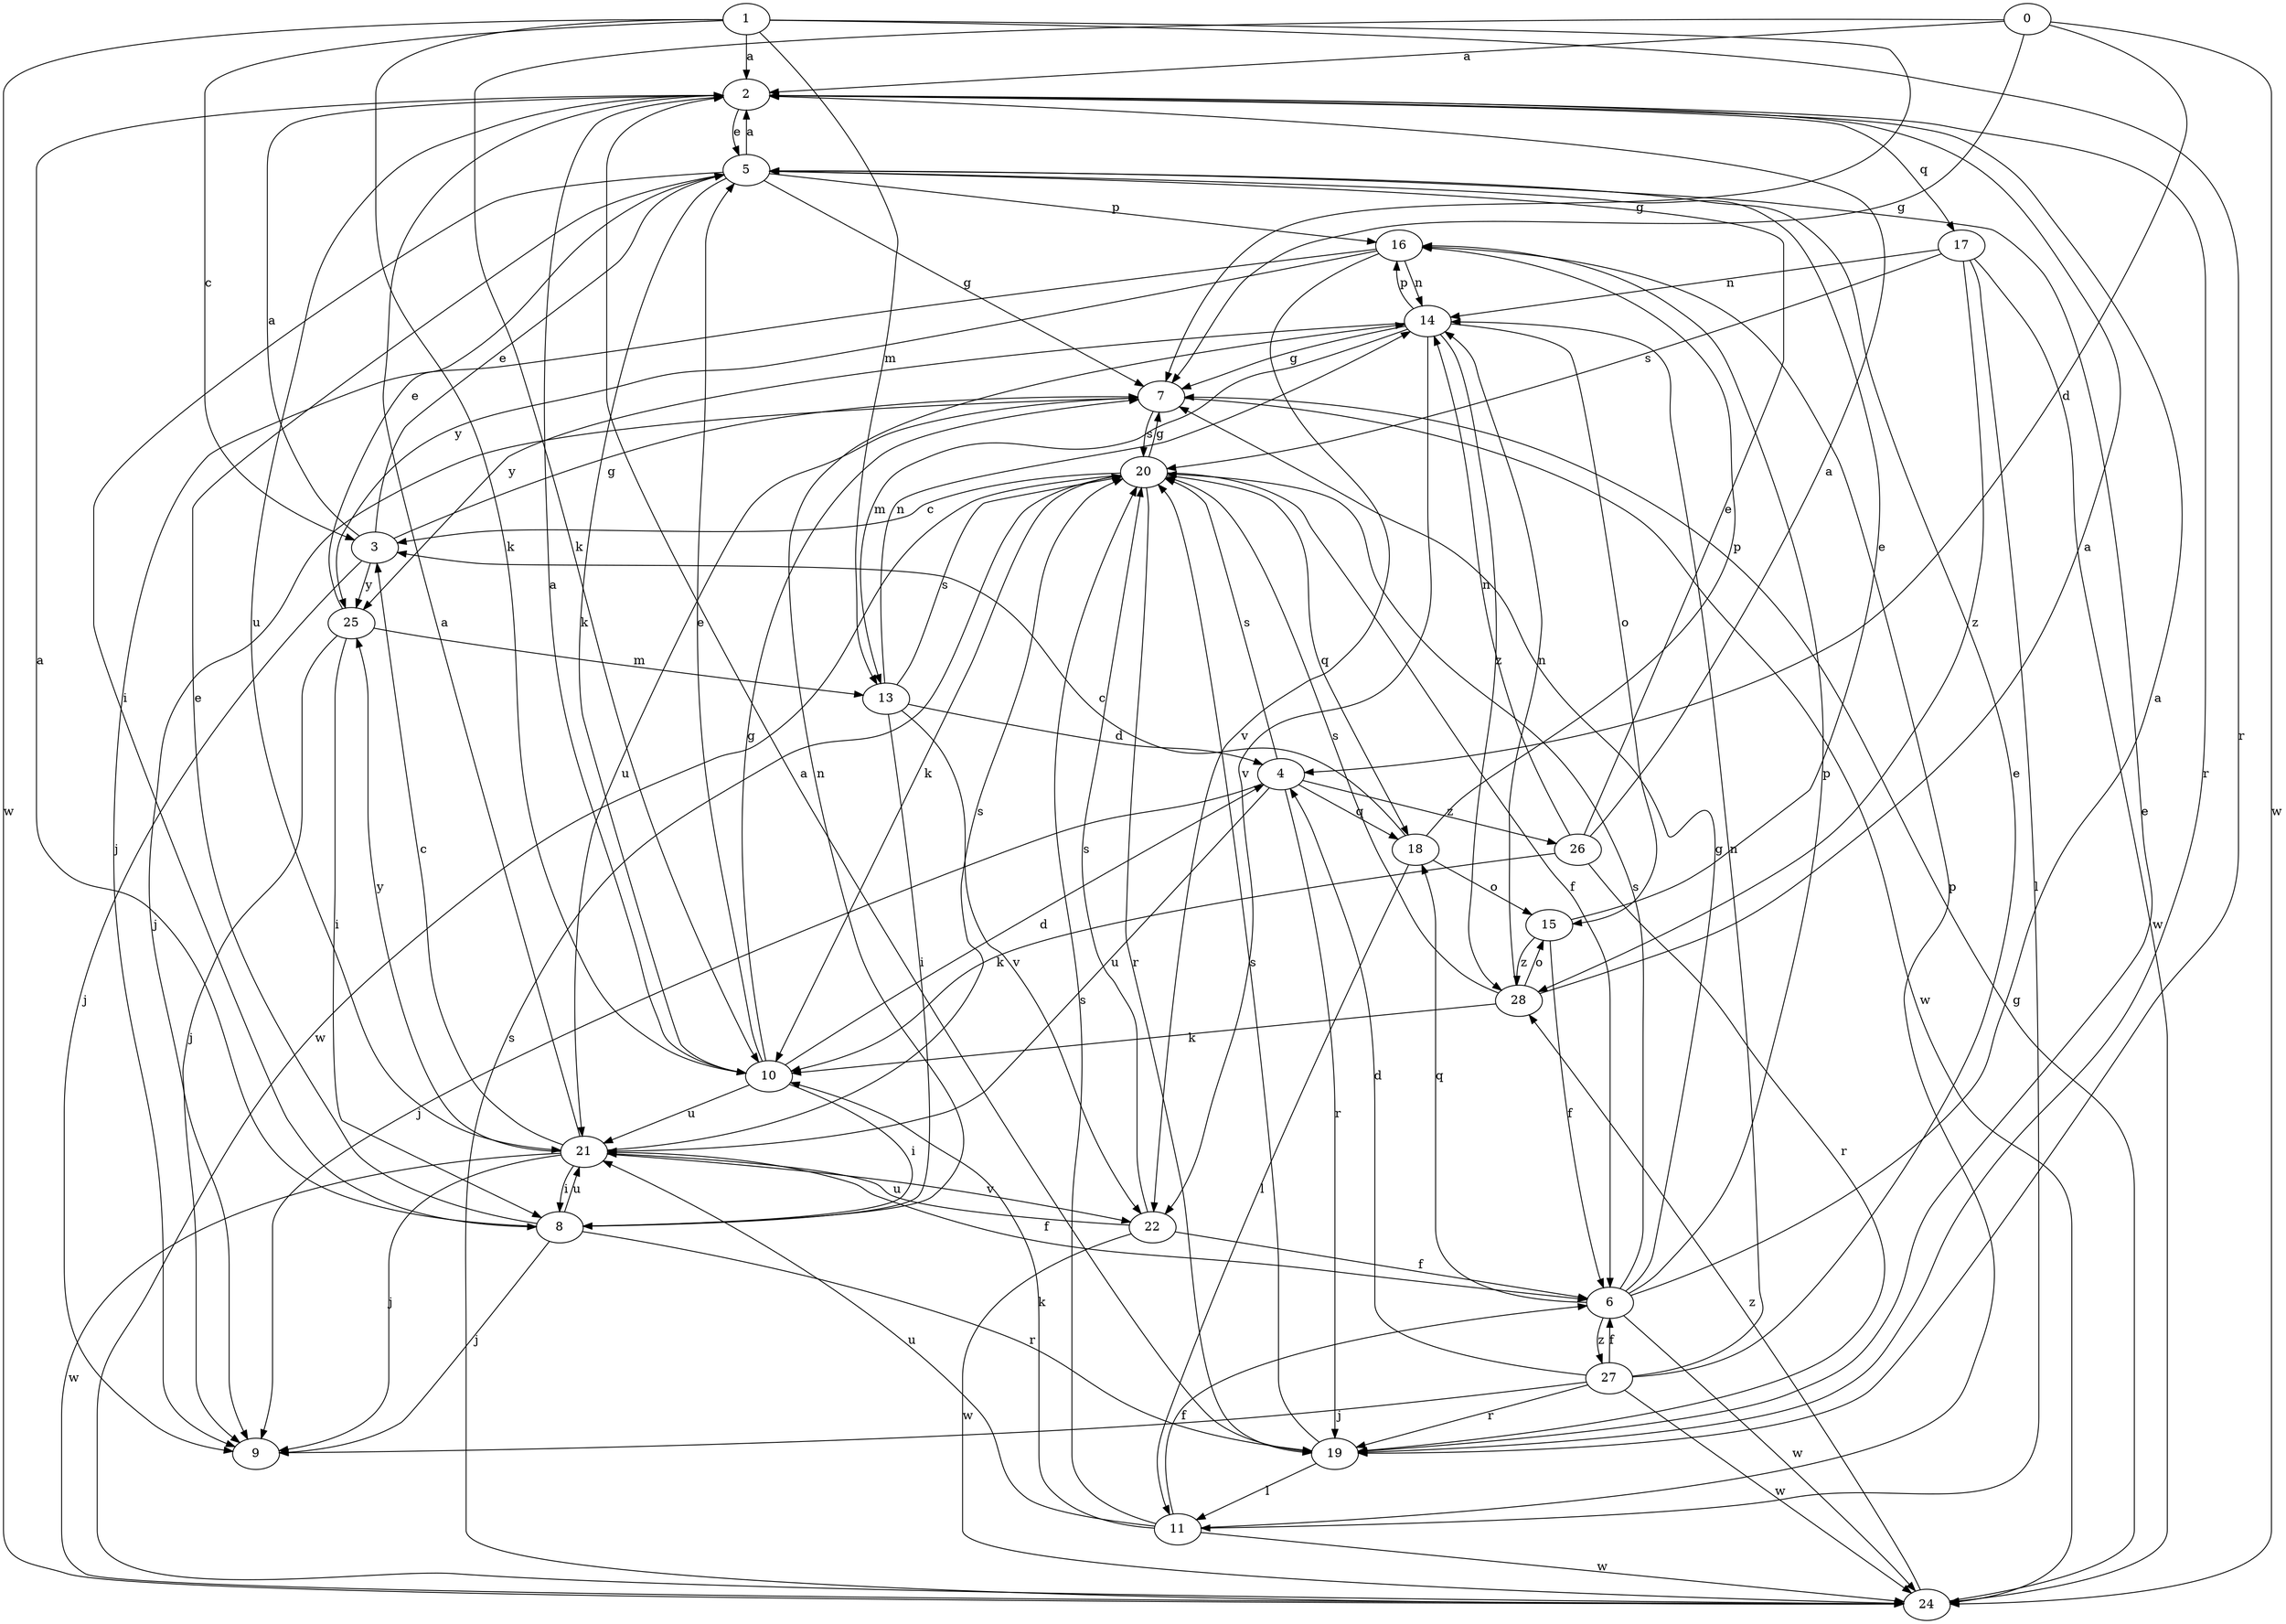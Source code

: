 strict digraph  {
1;
2;
3;
4;
5;
6;
7;
8;
9;
10;
11;
0;
13;
14;
15;
16;
17;
18;
19;
20;
21;
22;
24;
25;
26;
27;
28;
1 -> 2  [label=a];
1 -> 3  [label=c];
1 -> 7  [label=g];
1 -> 10  [label=k];
1 -> 13  [label=m];
1 -> 19  [label=r];
1 -> 24  [label=w];
2 -> 5  [label=e];
2 -> 17  [label=q];
2 -> 19  [label=r];
2 -> 21  [label=u];
3 -> 2  [label=a];
3 -> 5  [label=e];
3 -> 7  [label=g];
3 -> 9  [label=j];
3 -> 25  [label=y];
4 -> 9  [label=j];
4 -> 18  [label=q];
4 -> 19  [label=r];
4 -> 20  [label=s];
4 -> 21  [label=u];
4 -> 26  [label=z];
5 -> 2  [label=a];
5 -> 7  [label=g];
5 -> 8  [label=i];
5 -> 10  [label=k];
5 -> 16  [label=p];
6 -> 2  [label=a];
6 -> 7  [label=g];
6 -> 16  [label=p];
6 -> 18  [label=q];
6 -> 20  [label=s];
6 -> 24  [label=w];
6 -> 27  [label=z];
7 -> 9  [label=j];
7 -> 20  [label=s];
7 -> 21  [label=u];
7 -> 24  [label=w];
8 -> 2  [label=a];
8 -> 5  [label=e];
8 -> 9  [label=j];
8 -> 14  [label=n];
8 -> 19  [label=r];
8 -> 21  [label=u];
10 -> 2  [label=a];
10 -> 4  [label=d];
10 -> 5  [label=e];
10 -> 7  [label=g];
10 -> 8  [label=i];
10 -> 21  [label=u];
11 -> 6  [label=f];
11 -> 10  [label=k];
11 -> 16  [label=p];
11 -> 20  [label=s];
11 -> 21  [label=u];
11 -> 24  [label=w];
0 -> 2  [label=a];
0 -> 4  [label=d];
0 -> 7  [label=g];
0 -> 10  [label=k];
0 -> 24  [label=w];
13 -> 4  [label=d];
13 -> 8  [label=i];
13 -> 14  [label=n];
13 -> 20  [label=s];
13 -> 22  [label=v];
14 -> 7  [label=g];
14 -> 13  [label=m];
14 -> 15  [label=o];
14 -> 16  [label=p];
14 -> 22  [label=v];
14 -> 25  [label=y];
14 -> 28  [label=z];
15 -> 5  [label=e];
15 -> 6  [label=f];
15 -> 28  [label=z];
16 -> 9  [label=j];
16 -> 14  [label=n];
16 -> 22  [label=v];
16 -> 25  [label=y];
17 -> 11  [label=l];
17 -> 14  [label=n];
17 -> 20  [label=s];
17 -> 24  [label=w];
17 -> 28  [label=z];
18 -> 3  [label=c];
18 -> 11  [label=l];
18 -> 15  [label=o];
18 -> 16  [label=p];
19 -> 2  [label=a];
19 -> 5  [label=e];
19 -> 11  [label=l];
19 -> 20  [label=s];
20 -> 3  [label=c];
20 -> 6  [label=f];
20 -> 7  [label=g];
20 -> 10  [label=k];
20 -> 18  [label=q];
20 -> 19  [label=r];
20 -> 24  [label=w];
21 -> 2  [label=a];
21 -> 3  [label=c];
21 -> 6  [label=f];
21 -> 8  [label=i];
21 -> 9  [label=j];
21 -> 20  [label=s];
21 -> 22  [label=v];
21 -> 24  [label=w];
21 -> 25  [label=y];
22 -> 6  [label=f];
22 -> 20  [label=s];
22 -> 21  [label=u];
22 -> 24  [label=w];
24 -> 7  [label=g];
24 -> 20  [label=s];
24 -> 28  [label=z];
25 -> 5  [label=e];
25 -> 8  [label=i];
25 -> 9  [label=j];
25 -> 13  [label=m];
26 -> 2  [label=a];
26 -> 5  [label=e];
26 -> 10  [label=k];
26 -> 14  [label=n];
26 -> 19  [label=r];
27 -> 4  [label=d];
27 -> 5  [label=e];
27 -> 6  [label=f];
27 -> 9  [label=j];
27 -> 14  [label=n];
27 -> 19  [label=r];
27 -> 24  [label=w];
28 -> 2  [label=a];
28 -> 10  [label=k];
28 -> 14  [label=n];
28 -> 15  [label=o];
28 -> 20  [label=s];
}

